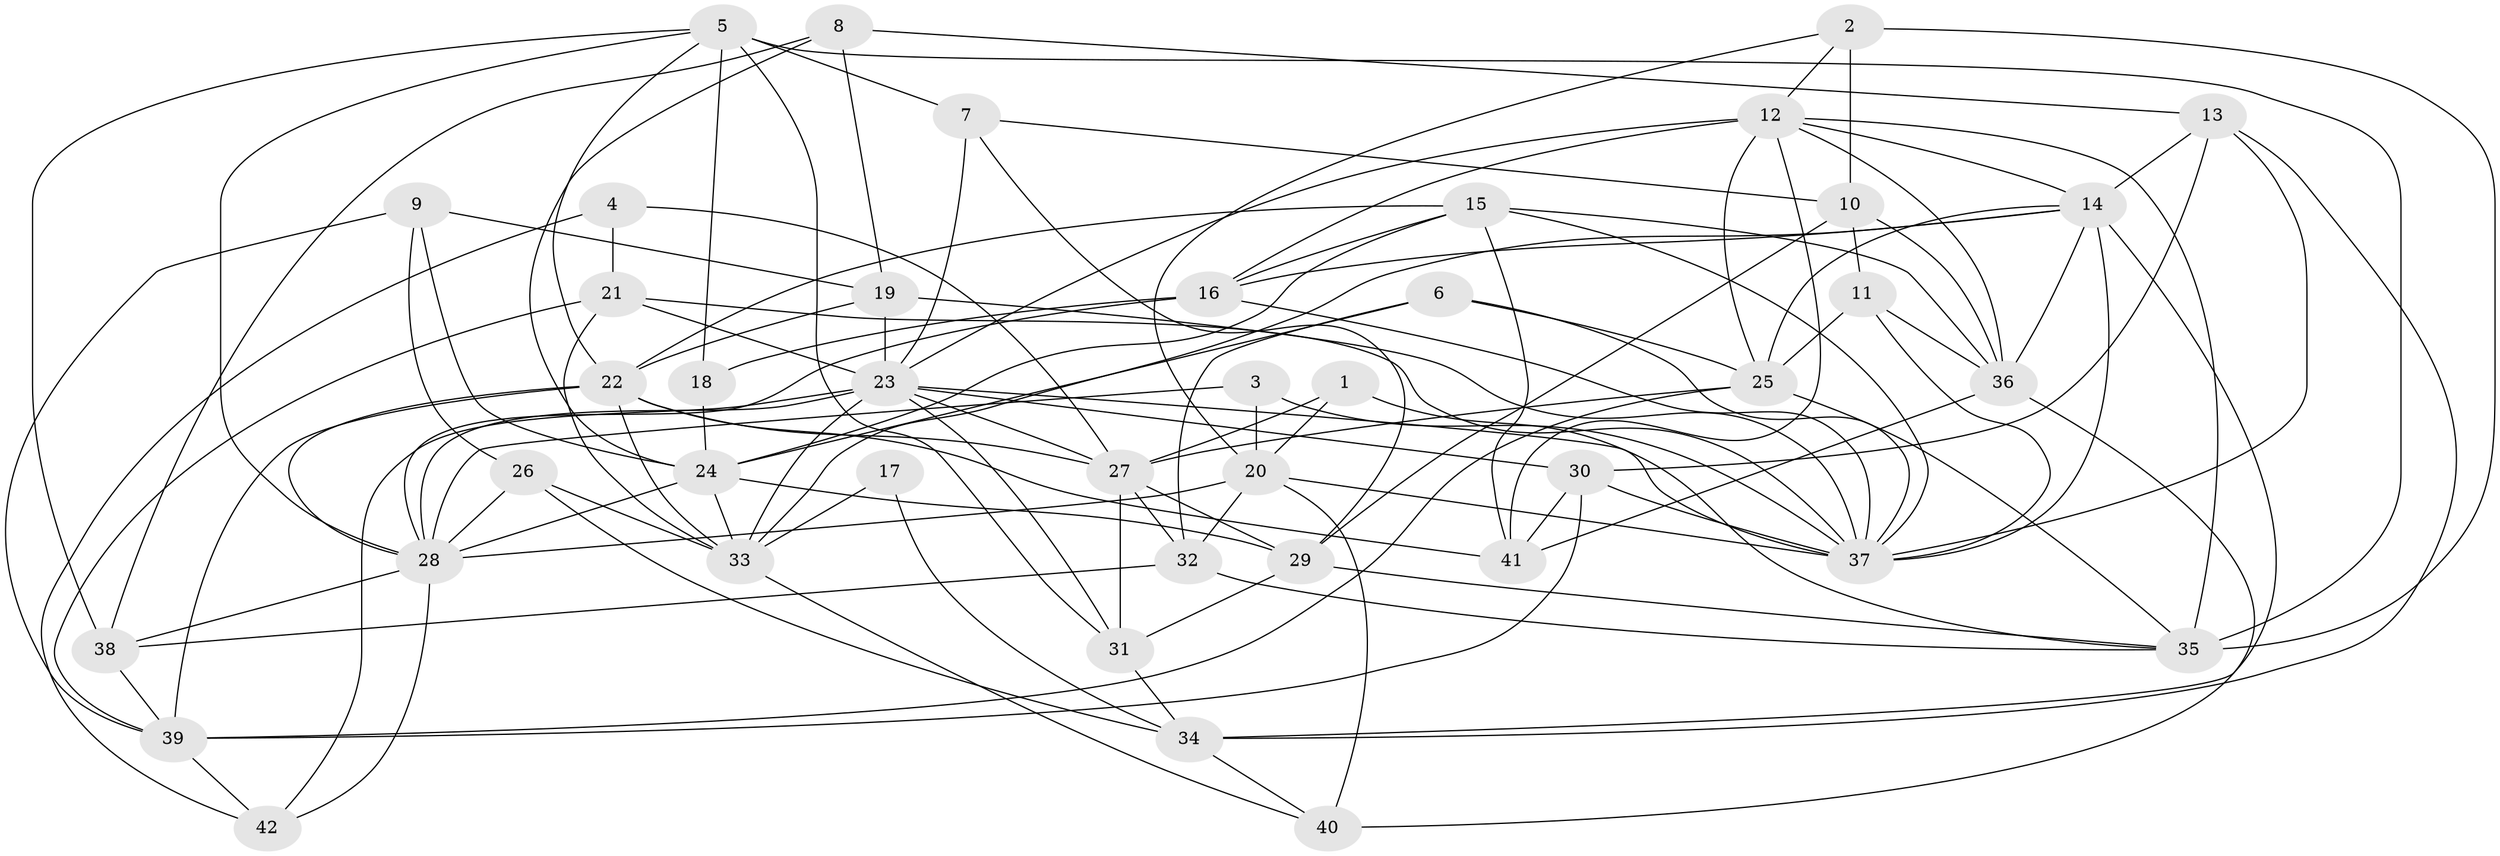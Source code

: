 // original degree distribution, {6: 0.12048192771084337, 3: 0.21686746987951808, 2: 0.1927710843373494, 4: 0.30120481927710846, 5: 0.0963855421686747, 7: 0.03614457831325301, 8: 0.024096385542168676, 9: 0.012048192771084338}
// Generated by graph-tools (version 1.1) at 2025/50/03/09/25 03:50:14]
// undirected, 42 vertices, 121 edges
graph export_dot {
graph [start="1"]
  node [color=gray90,style=filled];
  1;
  2;
  3;
  4;
  5;
  6;
  7;
  8;
  9;
  10;
  11;
  12;
  13;
  14;
  15;
  16;
  17;
  18;
  19;
  20;
  21;
  22;
  23;
  24;
  25;
  26;
  27;
  28;
  29;
  30;
  31;
  32;
  33;
  34;
  35;
  36;
  37;
  38;
  39;
  40;
  41;
  42;
  1 -- 20 [weight=1.0];
  1 -- 27 [weight=1.0];
  1 -- 35 [weight=1.0];
  2 -- 10 [weight=1.0];
  2 -- 12 [weight=1.0];
  2 -- 20 [weight=1.0];
  2 -- 35 [weight=2.0];
  3 -- 20 [weight=1.0];
  3 -- 28 [weight=1.0];
  3 -- 37 [weight=1.0];
  4 -- 21 [weight=1.0];
  4 -- 27 [weight=1.0];
  4 -- 42 [weight=1.0];
  5 -- 7 [weight=1.0];
  5 -- 18 [weight=1.0];
  5 -- 22 [weight=1.0];
  5 -- 28 [weight=1.0];
  5 -- 31 [weight=1.0];
  5 -- 35 [weight=1.0];
  5 -- 38 [weight=1.0];
  6 -- 24 [weight=1.0];
  6 -- 25 [weight=1.0];
  6 -- 32 [weight=1.0];
  6 -- 37 [weight=1.0];
  7 -- 10 [weight=1.0];
  7 -- 23 [weight=1.0];
  7 -- 29 [weight=1.0];
  8 -- 13 [weight=1.0];
  8 -- 19 [weight=1.0];
  8 -- 24 [weight=1.0];
  8 -- 38 [weight=1.0];
  9 -- 19 [weight=1.0];
  9 -- 24 [weight=1.0];
  9 -- 26 [weight=1.0];
  9 -- 39 [weight=1.0];
  10 -- 11 [weight=1.0];
  10 -- 29 [weight=1.0];
  10 -- 36 [weight=1.0];
  11 -- 25 [weight=1.0];
  11 -- 36 [weight=1.0];
  11 -- 37 [weight=1.0];
  12 -- 14 [weight=1.0];
  12 -- 16 [weight=1.0];
  12 -- 23 [weight=1.0];
  12 -- 25 [weight=1.0];
  12 -- 35 [weight=1.0];
  12 -- 36 [weight=1.0];
  12 -- 41 [weight=1.0];
  13 -- 14 [weight=1.0];
  13 -- 30 [weight=1.0];
  13 -- 34 [weight=1.0];
  13 -- 37 [weight=1.0];
  14 -- 16 [weight=1.0];
  14 -- 25 [weight=1.0];
  14 -- 33 [weight=1.0];
  14 -- 34 [weight=1.0];
  14 -- 36 [weight=1.0];
  14 -- 37 [weight=1.0];
  15 -- 16 [weight=1.0];
  15 -- 22 [weight=1.0];
  15 -- 24 [weight=1.0];
  15 -- 36 [weight=1.0];
  15 -- 37 [weight=1.0];
  15 -- 41 [weight=1.0];
  16 -- 18 [weight=1.0];
  16 -- 28 [weight=1.0];
  16 -- 37 [weight=1.0];
  17 -- 33 [weight=1.0];
  17 -- 34 [weight=1.0];
  18 -- 24 [weight=1.0];
  19 -- 22 [weight=1.0];
  19 -- 23 [weight=1.0];
  19 -- 37 [weight=1.0];
  20 -- 28 [weight=1.0];
  20 -- 32 [weight=1.0];
  20 -- 37 [weight=1.0];
  20 -- 40 [weight=1.0];
  21 -- 23 [weight=1.0];
  21 -- 33 [weight=1.0];
  21 -- 37 [weight=1.0];
  21 -- 39 [weight=1.0];
  22 -- 27 [weight=1.0];
  22 -- 28 [weight=1.0];
  22 -- 33 [weight=1.0];
  22 -- 39 [weight=1.0];
  22 -- 41 [weight=1.0];
  23 -- 27 [weight=1.0];
  23 -- 28 [weight=1.0];
  23 -- 30 [weight=1.0];
  23 -- 31 [weight=1.0];
  23 -- 33 [weight=1.0];
  23 -- 37 [weight=1.0];
  23 -- 42 [weight=1.0];
  24 -- 28 [weight=1.0];
  24 -- 29 [weight=1.0];
  24 -- 33 [weight=1.0];
  25 -- 27 [weight=1.0];
  25 -- 35 [weight=1.0];
  25 -- 39 [weight=1.0];
  26 -- 28 [weight=1.0];
  26 -- 33 [weight=1.0];
  26 -- 34 [weight=1.0];
  27 -- 29 [weight=1.0];
  27 -- 31 [weight=1.0];
  27 -- 32 [weight=1.0];
  28 -- 38 [weight=1.0];
  28 -- 42 [weight=1.0];
  29 -- 31 [weight=1.0];
  29 -- 35 [weight=1.0];
  30 -- 37 [weight=1.0];
  30 -- 39 [weight=1.0];
  30 -- 41 [weight=1.0];
  31 -- 34 [weight=1.0];
  32 -- 35 [weight=1.0];
  32 -- 38 [weight=1.0];
  33 -- 40 [weight=1.0];
  34 -- 40 [weight=1.0];
  36 -- 40 [weight=1.0];
  36 -- 41 [weight=1.0];
  38 -- 39 [weight=1.0];
  39 -- 42 [weight=1.0];
}
